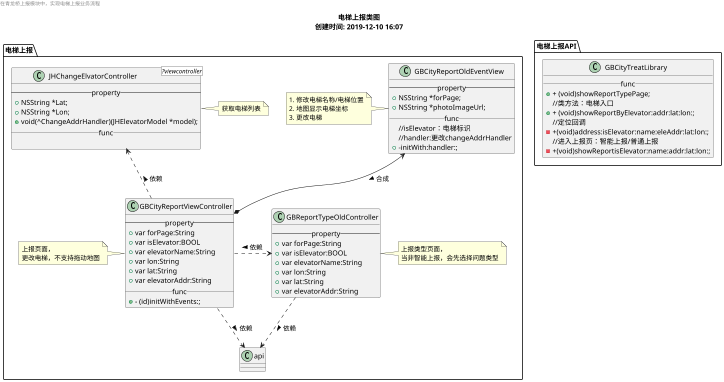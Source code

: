 @startuml
scale 0.5
page 1x1
title
    电梯上报类图
    创建时间: 2019-12-10 16:07
    endtitle
    left header
        在青龙桥上报模块中，实现电梯上报业务流程
    endheader
    'type:package，node，folder，frame，cloud，database
    folder "电梯上报API" as api{
        class "GBCityTreatLibrary" as api {
            __func__
            + + (void)showReportTypePage;
            //类方法：电梯入口
            + + (void)showReportByElevator:addr:lat:lon:;
            //定位回调
            - +(void)address:isElevator:name:eleAddr:lat:lon:;
            //进入上报页：智能上报/普通上报
            - +(void)showReportisElevator:name:addr:lat:lon:;
        }
    }
    'type:package，node，folder，frame，cloud，database
    folder "电梯上报" as report{
        class "GBCityReportViewController" as reportvc {
            -- property --
            + var forPage:String
            + var isElevator:BOOL
            + var elevatorName:String
            + var lon:String
            + var lat:String
            + var elevatorAddr:String
            __func__
            + - (id)initWithEvents:;
        }

        class "GBReportTypeOldController" as reporttypevc {
            -- property --
            + var forPage:String
            + var isElevator:BOOL
            + var elevatorName:String
            + var lon:String
            + var lat:String
            + var elevatorAddr:String
        }
        class "GBCityReportOldEventView" as reportview {
            -- property --
            + NSString *forPage;
            + NSString *photoImageUrl;
            __func__
            //isElevator：电梯标识
            //handler:更改changeAddrHandler
            + -initWith:handler:;
        }
        class "JHChangeElvatorController" as changevc <?viewcontroller> {
            -- property --
            + NSString *Lat;
            + NSString *Lon;
            + void(^ChangeAddrHandler)(JHElevatorModel *model);
            __func__
           
        }

        note left of reportvc
            上报页面，
            更改电梯，不支持拖动地图
        end note
        note right of reporttypevc
            上报类型页面，
            当非智能上报，会先选择问题类型
        end note
        note left of reportview
            1. 修改电梯名称/电梯位置
            2. 地图显示电梯坐标
            3. 更改电梯
        end note
        note right of changevc
            获取电梯列表
        end note

        reportvc .> reporttypevc:依赖 <
        api <.up. reportvc:依赖 <
        api <.up. reporttypevc:依赖 <
        reportview <-down-* reportvc:合成 >
        changevc <.down. reportvc:依赖 <

    }
    @enduml
